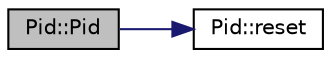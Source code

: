 digraph "Pid::Pid"
{
 // LATEX_PDF_SIZE
  edge [fontname="Helvetica",fontsize="10",labelfontname="Helvetica",labelfontsize="10"];
  node [fontname="Helvetica",fontsize="10",shape=record];
  rankdir="LR";
  Node1 [label="Pid::Pid",height=0.2,width=0.4,color="black", fillcolor="grey75", style="filled", fontcolor="black",tooltip=" "];
  Node1 -> Node2 [color="midnightblue",fontsize="10",style="solid",fontname="Helvetica"];
  Node2 [label="Pid::reset",height=0.2,width=0.4,color="black", fillcolor="white", style="filled",URL="$classPid.html#ab19a928bb06138f9822dc2a322941afe",tooltip=" "];
}
